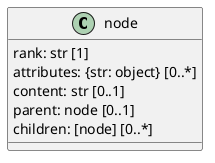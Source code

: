 @startuml

class node {
    rank: str [1]
    attributes: {str: object} [0..*]
    content: str [0..1]
    parent: node [0..1]
    children: [node] [0..*]
}

@enduml